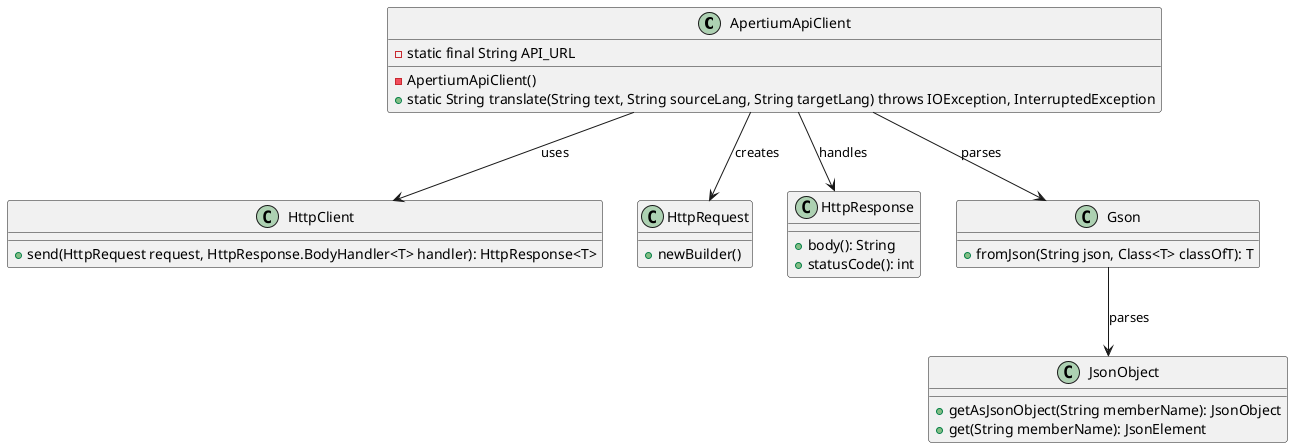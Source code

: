 
@startuml
class ApertiumApiClient {
    - static final String API_URL
    - ApertiumApiClient()
    + static String translate(String text, String sourceLang, String targetLang) throws IOException, InterruptedException
}

class HttpClient {
    + send(HttpRequest request, HttpResponse.BodyHandler<T> handler): HttpResponse<T>
}

class HttpRequest {
    + newBuilder()
}

class HttpResponse {
    + body(): String
    + statusCode(): int
}

class Gson {
    + fromJson(String json, Class<T> classOfT): T
}

class JsonObject {
    + getAsJsonObject(String memberName): JsonObject
    + get(String memberName): JsonElement
}

ApertiumApiClient --> HttpClient : uses
ApertiumApiClient --> HttpRequest : creates
ApertiumApiClient --> HttpResponse : handles
ApertiumApiClient --> Gson : parses
Gson --> JsonObject : parses

@enduml
